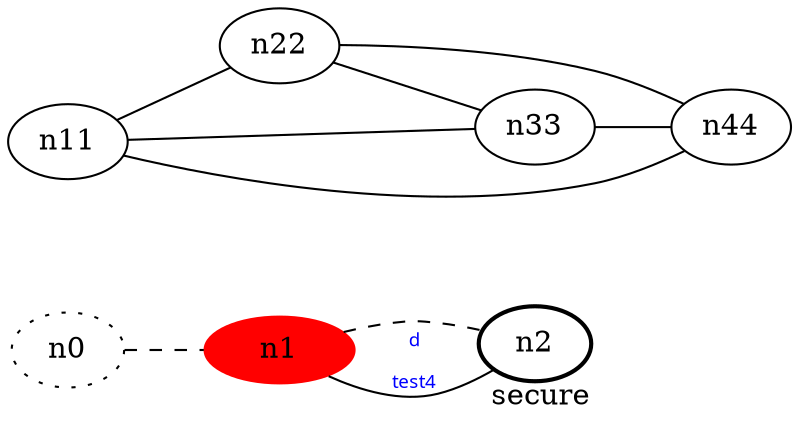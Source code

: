 graph test4 {
	rankdir=LR;
	fontcolor=blue; /* c0; c1; c0 -- c254 */
	n0 [style=dotted, fillcolor="#123456"]; // c2; c3; c2 -- c3
	n1 [height=0, width=1, color=red, style=filled];
	n2 [style=bold, xlabel="secure"];
	n0 -- n1 -- n2[style=dashed];
	n1 -- n2 [fontname="comic sans", label="d\n\l\G", fontcolor=blue, fontsize=9];
	n11 -- n22;
	n11 -- n33;
	n11 -- n44;
	n22 -- n33;
	n22 -- n44;
	n33 -- n44;
}
